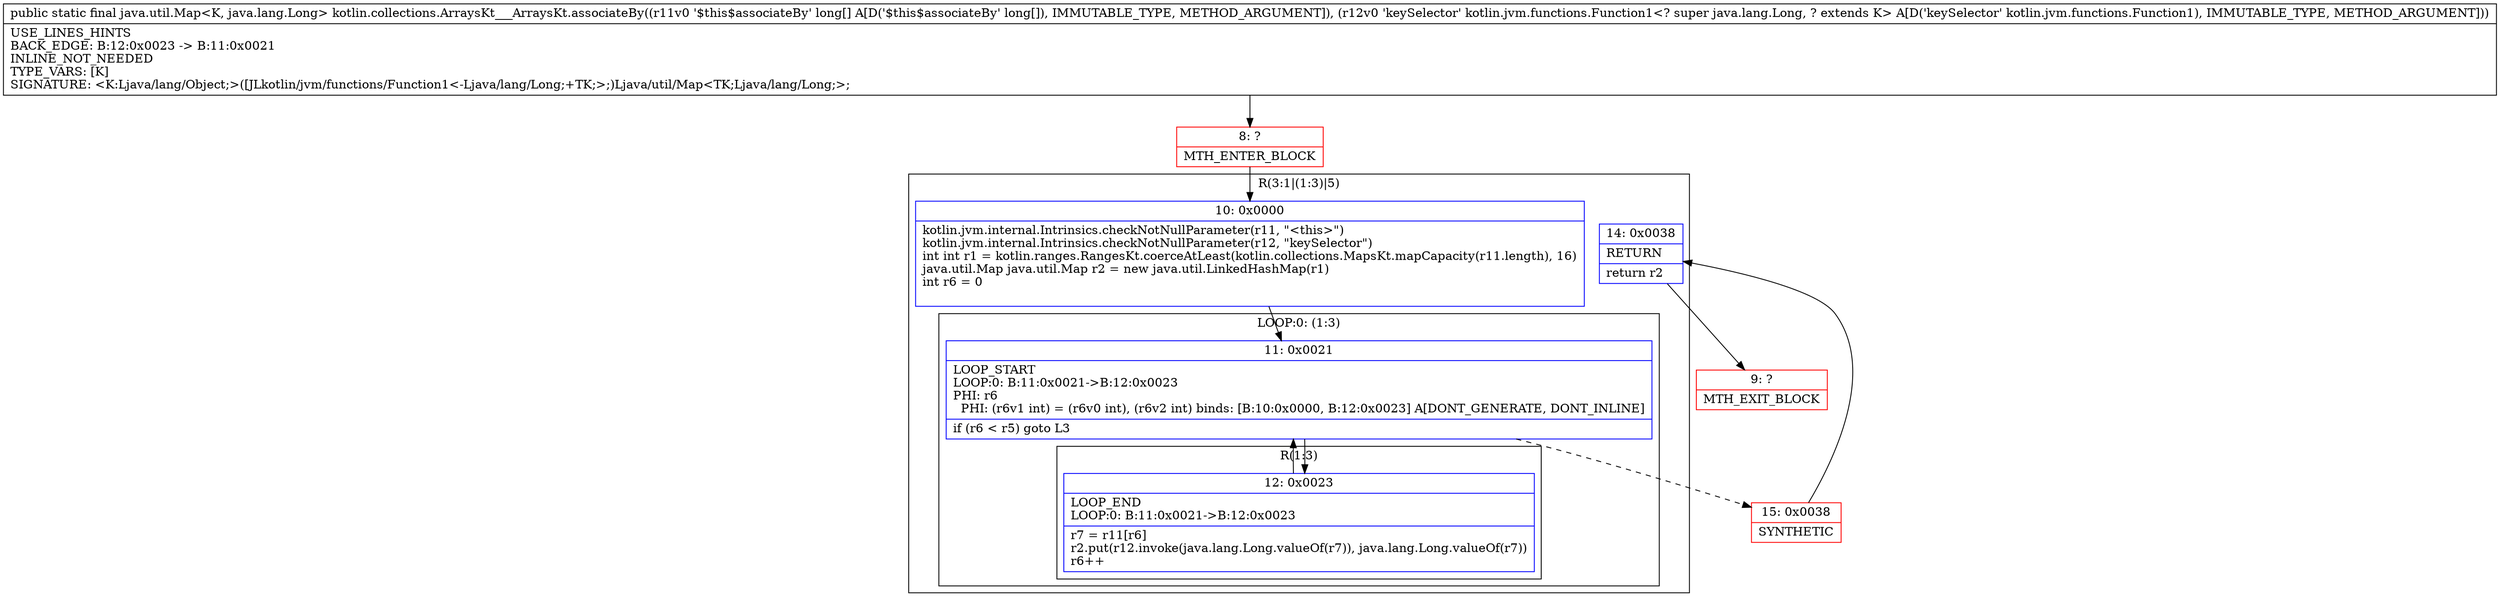 digraph "CFG forkotlin.collections.ArraysKt___ArraysKt.associateBy([JLkotlin\/jvm\/functions\/Function1;)Ljava\/util\/Map;" {
subgraph cluster_Region_2024882096 {
label = "R(3:1|(1:3)|5)";
node [shape=record,color=blue];
Node_10 [shape=record,label="{10\:\ 0x0000|kotlin.jvm.internal.Intrinsics.checkNotNullParameter(r11, \"\<this\>\")\lkotlin.jvm.internal.Intrinsics.checkNotNullParameter(r12, \"keySelector\")\lint int r1 = kotlin.ranges.RangesKt.coerceAtLeast(kotlin.collections.MapsKt.mapCapacity(r11.length), 16)\ljava.util.Map java.util.Map r2 = new java.util.LinkedHashMap(r1)\lint r6 = 0\l\l}"];
subgraph cluster_LoopRegion_835608284 {
label = "LOOP:0: (1:3)";
node [shape=record,color=blue];
Node_11 [shape=record,label="{11\:\ 0x0021|LOOP_START\lLOOP:0: B:11:0x0021\-\>B:12:0x0023\lPHI: r6 \l  PHI: (r6v1 int) = (r6v0 int), (r6v2 int) binds: [B:10:0x0000, B:12:0x0023] A[DONT_GENERATE, DONT_INLINE]\l|if (r6 \< r5) goto L3\l}"];
subgraph cluster_Region_1167642562 {
label = "R(1:3)";
node [shape=record,color=blue];
Node_12 [shape=record,label="{12\:\ 0x0023|LOOP_END\lLOOP:0: B:11:0x0021\-\>B:12:0x0023\l|r7 = r11[r6]\lr2.put(r12.invoke(java.lang.Long.valueOf(r7)), java.lang.Long.valueOf(r7))\lr6++\l}"];
}
}
Node_14 [shape=record,label="{14\:\ 0x0038|RETURN\l|return r2\l}"];
}
Node_8 [shape=record,color=red,label="{8\:\ ?|MTH_ENTER_BLOCK\l}"];
Node_15 [shape=record,color=red,label="{15\:\ 0x0038|SYNTHETIC\l}"];
Node_9 [shape=record,color=red,label="{9\:\ ?|MTH_EXIT_BLOCK\l}"];
MethodNode[shape=record,label="{public static final java.util.Map\<K, java.lang.Long\> kotlin.collections.ArraysKt___ArraysKt.associateBy((r11v0 '$this$associateBy' long[] A[D('$this$associateBy' long[]), IMMUTABLE_TYPE, METHOD_ARGUMENT]), (r12v0 'keySelector' kotlin.jvm.functions.Function1\<? super java.lang.Long, ? extends K\> A[D('keySelector' kotlin.jvm.functions.Function1), IMMUTABLE_TYPE, METHOD_ARGUMENT]))  | USE_LINES_HINTS\lBACK_EDGE: B:12:0x0023 \-\> B:11:0x0021\lINLINE_NOT_NEEDED\lTYPE_VARS: [K]\lSIGNATURE: \<K:Ljava\/lang\/Object;\>([JLkotlin\/jvm\/functions\/Function1\<\-Ljava\/lang\/Long;+TK;\>;)Ljava\/util\/Map\<TK;Ljava\/lang\/Long;\>;\l}"];
MethodNode -> Node_8;Node_10 -> Node_11;
Node_11 -> Node_12;
Node_11 -> Node_15[style=dashed];
Node_12 -> Node_11;
Node_14 -> Node_9;
Node_8 -> Node_10;
Node_15 -> Node_14;
}

